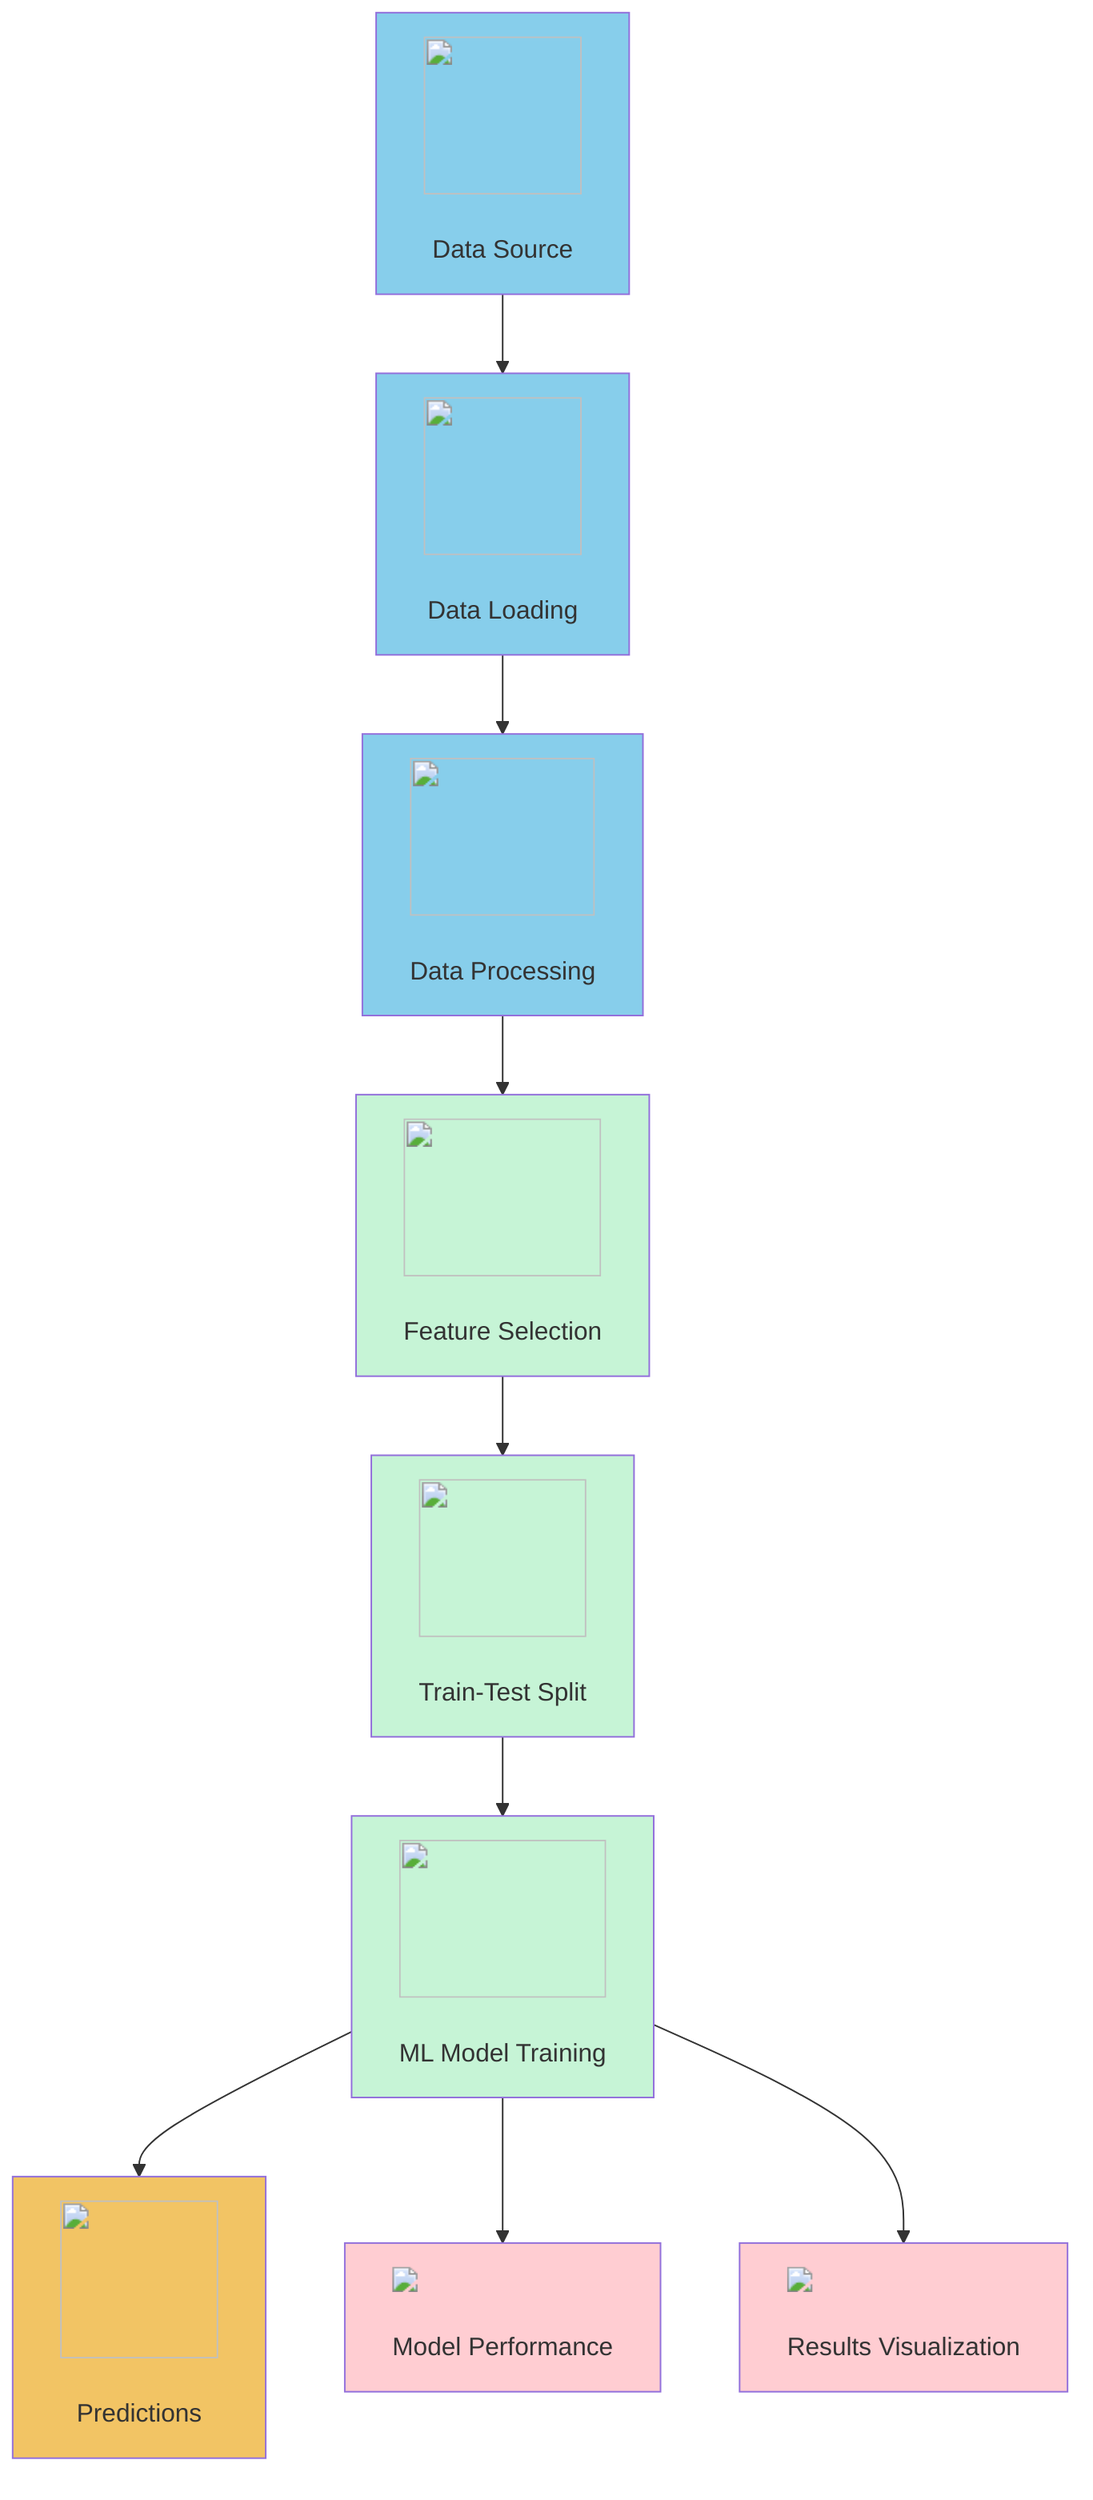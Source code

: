 graph TD;
    A["<img src='icons/database.svg' width=100 height=100/> <br/> Data Source"] --> B["<img src='icons/file.svg' width=100 height=100/> <br/> Data Loading"];
    B --> C["<img src='icons/table.svg' width=100 height=100/> <br/> Data Processing"];
    C --> D["<img src='icons/column_split.svg' width=100 height=100/> <br/> Feature Selection"];
    D --> E["<img src='icons/row_split.svg' width=100 height=100/> <br/> Train-Test Split"];
    E --> F["<img src='icons/brain.svg' width=100 height=100/> <br/> ML Model Training"];
    F --> G["<img src='icons/image.svg' width=100 height=100/> <br/> Predictions"];
    F --> H["<img src='dummy_plots/lineplot_template.svg'/> <br/> Model Performance"];
    F --> I["<img src='dummy_plots/scatter_plot_template.svg'/> <br/> Results Visualization"];
  
    style A fill:#87CEEB;
    style B fill:#87CEEB;
    style C fill:#87CEEB;
    style D fill:#C6F4D6;
    style E fill:#C6F4D6;
    style F fill:#C6F4D6;
    style G fill:#F2C464;
    style H fill:#FFCDD2;
    style I fill:#FFCDD2;
